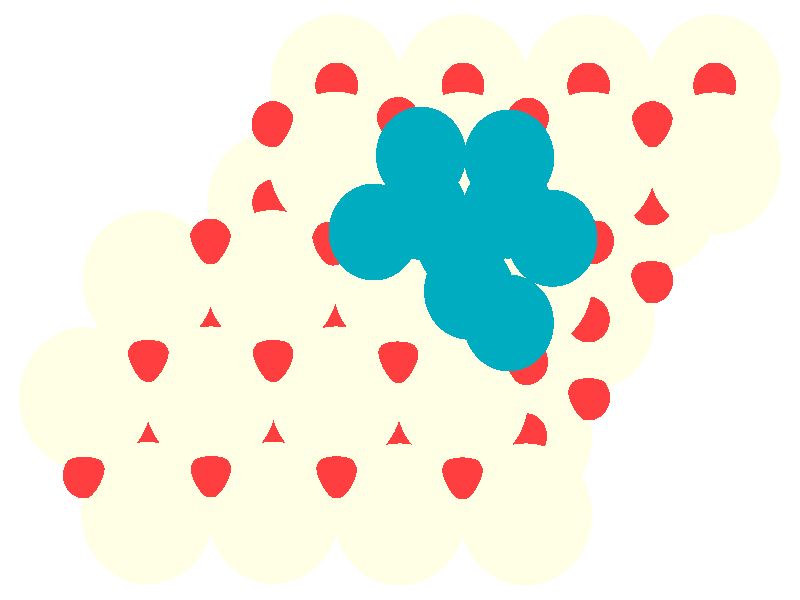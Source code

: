 #include "colors.inc"
#include "finish.inc"

global_settings {assumed_gamma 1 max_trace_level 6}
background {color White}
camera {orthographic
  right -24.64*x up 17.23*y
  direction 1.00*z
  location <0,0,50.00> look_at <0,0,0>}
light_source {<  2.00,   3.00,  40.00> color White
  area_light <0.70, 0, 0>, <0, 0.70, 0>, 3, 3
  adaptive 1 jitter}

#declare simple = finish {phong 0.7}
#declare pale = finish {ambient .5 diffuse .85 roughness .001 specular 0.200 }
#declare intermediate = finish {ambient 0.3 diffuse 0.6 specular 0.10 roughness 0.04 }
#declare vmd = finish {ambient .0 diffuse .65 phong 0.1 phong_size 40. specular 0.500 }
#declare jmol = finish {ambient .2 diffuse .6 specular 1 roughness .001 metallic}
#declare ase2 = finish {ambient 0.05 brilliance 3 diffuse 0.6 metallic specular 0.70 roughness 0.04 reflection 0.15}
#declare ase3 = finish {ambient .15 brilliance 2 diffuse .6 metallic specular 1. roughness .001 reflection .0}
#declare glass = finish {ambient .05 diffuse .3 specular 1. roughness .001}
#declare glass2 = finish {ambient .0 diffuse .3 specular 1. reflection .25 roughness .001}
#declare Rcell = 0.020;
#declare Rbond = 0.100;

#macro atom(LOC, R, COL, TRANS, FIN)
  sphere{LOC, R texture{pigment{color COL transmit TRANS} finish{FIN}}}
#end
#macro constrain(LOC, R, COL, TRANS FIN)
union{torus{R, Rcell rotate 45*z texture{pigment{color COL transmit TRANS} finish{FIN}}}
      torus{R, Rcell rotate -45*z texture{pigment{color COL transmit TRANS} finish{FIN}}}
      translate LOC}
#end

atom(< -1.95,   6.16,  -7.81>, 2.04, rgb <1.00, 1.00, 0.78>, 0.0, ase3) // #0 
atom(<  3.87,  -3.92,  -7.81>, 2.04, rgb <1.00, 1.00, 0.78>, 0.0, ase3) // #1 
atom(< -5.83,  -0.56,  -7.81>, 2.04, rgb <1.00, 1.00, 0.78>, 0.0, ase3) // #2 
atom(<  5.81,  -0.56,  -7.81>, 2.04, rgb <1.00, 1.00, 0.78>, 0.0, ase3) // #3 
atom(<  1.93,   6.16,  -7.81>, 2.04, rgb <1.00, 1.00, 0.78>, 0.0, ase3) // #4 
atom(<  7.75,   2.80,  -7.81>, 2.04, rgb <1.00, 1.00, 0.78>, 0.0, ase3) // #5 
atom(< -1.95,  -0.56,  -7.81>, 2.04, rgb <1.00, 1.00, 0.78>, 0.0, ase3) // #6 
atom(<  9.69,   6.16,  -7.81>, 2.04, rgb <1.00, 1.00, 0.78>, 0.0, ase3) // #7 
atom(<  5.81,   6.16,  -7.81>, 2.04, rgb <1.00, 1.00, 0.78>, 0.0, ase3) // #8 
atom(< -0.01,  -3.92,  -7.81>, 2.04, rgb <1.00, 1.00, 0.78>, 0.0, ase3) // #9 
atom(<  1.93,  -0.56,  -7.81>, 2.04, rgb <1.00, 1.00, 0.78>, 0.0, ase3) // #10 
atom(< -0.01,   2.80,  -7.81>, 2.04, rgb <1.00, 1.00, 0.78>, 0.0, ase3) // #11 
atom(< -7.78,  -3.92,  -7.81>, 2.04, rgb <1.00, 1.00, 0.78>, 0.0, ase3) // #12 
atom(<  3.87,   2.80,  -7.81>, 2.04, rgb <1.00, 1.00, 0.78>, 0.0, ase3) // #13 
atom(< -3.89,   2.80,  -7.81>, 2.04, rgb <1.00, 1.00, 0.78>, 0.0, ase3) // #14 
atom(< -3.89,  -3.92,  -7.81>, 2.04, rgb <1.00, 1.00, 0.78>, 0.0, ase3) // #15 
atom(< -3.89,  -6.11,  -4.70>, 2.04, rgb <1.00, 1.00, 0.78>, 0.0, ase3) // #16 
atom(<  3.89,   0.55,  -4.74>, 2.04, rgb <1.00, 1.00, 0.78>, 0.0, ase3) // #17 
atom(< -1.96,  -2.80,  -4.71>, 2.04, rgb <1.00, 1.00, 0.78>, 0.0, ase3) // #18 
atom(< -0.01,  -6.16,  -4.72>, 2.04, rgb <1.00, 1.00, 0.78>, 0.0, ase3) // #19 
atom(< -0.04,   0.49,  -4.72>, 2.04, rgb <1.00, 1.00, 0.78>, 0.0, ase3) // #20 
atom(<  1.91,  -2.83,  -4.70>, 2.04, rgb <1.00, 1.00, 0.78>, 0.0, ase3) // #21 
atom(<  1.92,   3.93,  -4.76>, 2.04, rgb <1.00, 1.00, 0.78>, 0.0, ase3) // #22 
atom(< -7.74,   0.54,  -4.70>, 2.04, rgb <1.00, 1.00, 0.78>, 0.0, ase3) // #23 
atom(< -7.78,  -6.12,  -4.70>, 2.04, rgb <1.00, 1.00, 0.78>, 0.0, ase3) // #24 
atom(<  9.69,   3.92,  -4.72>, 2.04, rgb <1.00, 1.00, 0.78>, 0.0, ase3) // #25 
atom(< -5.83,  -2.80,  -4.70>, 2.04, rgb <1.00, 1.00, 0.78>, 0.0, ase3) // #26 
atom(< -9.69,  -2.82,  -4.69>, 2.04, rgb <1.00, 1.00, 0.78>, 0.0, ase3) // #27 
atom(< -3.93,   0.54,  -4.70>, 2.04, rgb <1.00, 1.00, 0.78>, 0.0, ase3) // #28 
atom(<  5.85,   3.94,  -4.70>, 2.04, rgb <1.00, 1.00, 0.78>, 0.0, ase3) // #29 
atom(< -1.99,   3.94,  -4.69>, 2.04, rgb <1.00, 1.00, 0.78>, 0.0, ase3) // #30 
atom(<  3.87,  -6.16,  -4.72>, 2.04, rgb <1.00, 1.00, 0.78>, 0.0, ase3) // #31 
atom(< -1.95,   1.68,  -8.60>, 0.66, rgb <1.00, 0.05, 0.05>, 0.0, ase3) // #32 
atom(< -7.78,  -1.68,  -8.60>, 0.66, rgb <1.00, 0.05, 0.05>, 0.0, ase3) // #33 
atom(< -0.01,   5.04,  -8.60>, 0.66, rgb <1.00, 0.05, 0.05>, 0.0, ase3) // #34 
atom(< -9.72,  -5.04,  -8.60>, 0.66, rgb <1.00, 0.05, 0.05>, 0.0, ase3) // #35 
atom(<  3.87,  -1.68,  -8.60>, 0.66, rgb <1.00, 0.05, 0.05>, 0.0, ase3) // #36 
atom(< -3.89,   5.04,  -8.60>, 0.66, rgb <1.00, 0.05, 0.05>, 0.0, ase3) // #37 
atom(<  1.93,   1.68,  -8.60>, 0.66, rgb <1.00, 0.05, 0.05>, 0.0, ase3) // #38 
atom(< -5.83,   1.68,  -8.60>, 0.66, rgb <1.00, 0.05, 0.05>, 0.0, ase3) // #39 
atom(< -5.83,  -5.04,  -8.60>, 0.66, rgb <1.00, 0.05, 0.05>, 0.0, ase3) // #40 
atom(<  7.75,   5.04,  -8.60>, 0.66, rgb <1.00, 0.05, 0.05>, 0.0, ase3) // #41 
atom(< -0.01,  -1.68,  -8.60>, 0.66, rgb <1.00, 0.05, 0.05>, 0.0, ase3) // #42 
atom(< -1.95,  -5.04,  -8.60>, 0.66, rgb <1.00, 0.05, 0.05>, 0.0, ase3) // #43 
atom(< -3.89,  -1.68,  -8.60>, 0.66, rgb <1.00, 0.05, 0.05>, 0.0, ase3) // #44 
atom(<  3.87,   5.04,  -8.60>, 0.66, rgb <1.00, 0.05, 0.05>, 0.0, ase3) // #45 
atom(<  5.81,   1.68,  -8.60>, 0.66, rgb <1.00, 0.05, 0.05>, 0.0, ase3) // #46 
atom(<  1.93,  -5.04,  -8.60>, 0.66, rgb <1.00, 0.05, 0.05>, 0.0, ase3) // #47 
atom(< -3.89,  -6.16,  -7.02>, 0.66, rgb <1.00, 0.05, 0.05>, 0.0, ase3) // #48 
atom(< -1.95,  -2.80,  -7.02>, 0.66, rgb <1.00, 0.05, 0.05>, 0.0, ase3) // #49 
atom(< -0.01,  -6.16,  -7.02>, 0.66, rgb <1.00, 0.05, 0.05>, 0.0, ase3) // #50 
atom(< -3.89,   0.56,  -7.02>, 0.66, rgb <1.00, 0.05, 0.05>, 0.0, ase3) // #51 
atom(< -0.01,   0.56,  -7.02>, 0.66, rgb <1.00, 0.05, 0.05>, 0.0, ase3) // #52 
atom(<  7.75,   0.56,  -7.02>, 0.66, rgb <1.00, 0.05, 0.05>, 0.0, ase3) // #53 
atom(<  1.93,  -2.80,  -7.02>, 0.66, rgb <1.00, 0.05, 0.05>, 0.0, ase3) // #54 
atom(< -5.83,  -2.80,  -7.02>, 0.66, rgb <1.00, 0.05, 0.05>, 0.0, ase3) // #55 
atom(<  5.81,  -2.80,  -7.02>, 0.66, rgb <1.00, 0.05, 0.05>, 0.0, ase3) // #56 
atom(< -7.78,  -6.16,  -7.02>, 0.66, rgb <1.00, 0.05, 0.05>, 0.0, ase3) // #57 
atom(<  3.87,   0.56,  -7.02>, 0.66, rgb <1.00, 0.05, 0.05>, 0.0, ase3) // #58 
atom(<  3.87,  -6.16,  -7.02>, 0.66, rgb <1.00, 0.05, 0.05>, 0.0, ase3) // #59 
atom(<  9.69,   3.92,  -7.02>, 0.66, rgb <1.00, 0.05, 0.05>, 0.0, ase3) // #60 
atom(<  5.81,   3.92,  -7.02>, 0.66, rgb <1.00, 0.05, 0.05>, 0.0, ase3) // #61 
atom(< -1.95,   3.92,  -7.02>, 0.66, rgb <1.00, 0.05, 0.05>, 0.0, ase3) // #62 
atom(<  1.93,   3.92,  -7.02>, 0.66, rgb <1.00, 0.05, 0.05>, 0.0, ase3) // #63 
atom(< -0.01,  -3.94,  -5.52>, 0.66, rgb <1.00, 0.05, 0.05>, 0.0, ase3) // #64 
atom(< -3.89,   2.80,  -5.51>, 0.66, rgb <1.00, 0.05, 0.05>, 0.0, ase3) // #65 
atom(<  9.69,   6.16,  -5.52>, 0.66, rgb <1.00, 0.05, 0.05>, 0.0, ase3) // #66 
atom(<  5.81,   6.16,  -5.51>, 0.66, rgb <1.00, 0.05, 0.05>, 0.0, ase3) // #67 
atom(<  7.75,   2.80,  -5.51>, 0.66, rgb <1.00, 0.05, 0.05>, 0.0, ase3) // #68 
atom(<  1.96,  -0.64,  -5.51>, 0.66, rgb <1.00, 0.05, 0.05>, 0.0, ase3) // #69 
atom(< -1.95,   6.16,  -5.51>, 0.66, rgb <1.00, 0.05, 0.05>, 0.0, ase3) // #70 
atom(< -5.84,  -0.56,  -5.51>, 0.66, rgb <1.00, 0.05, 0.05>, 0.0, ase3) // #71 
atom(< -1.97,  -0.55,  -5.51>, 0.66, rgb <1.00, 0.05, 0.05>, 0.0, ase3) // #72 
atom(< -0.09,   2.86,  -5.50>, 0.66, rgb <1.00, 0.05, 0.05>, 0.0, ase3) // #73 
atom(<  5.80,  -0.56,  -5.49>, 0.66, rgb <1.00, 0.05, 0.05>, 0.0, ase3) // #74 
atom(< -3.89,  -3.92,  -5.52>, 0.66, rgb <1.00, 0.05, 0.05>, 0.0, ase3) // #75 
atom(<  3.94,   2.84,  -5.50>, 0.66, rgb <1.00, 0.05, 0.05>, 0.0, ase3) // #76 
atom(<  1.94,   6.16,  -5.50>, 0.66, rgb <1.00, 0.05, 0.05>, 0.0, ase3) // #77 
atom(< -7.78,  -3.92,  -5.51>, 0.66, rgb <1.00, 0.05, 0.05>, 0.0, ase3) // #78 
atom(<  3.87,  -3.91,  -5.51>, 0.66, rgb <1.00, 0.05, 0.05>, 0.0, ase3) // #79 
atom(< -0.06,   5.17,  -3.82>, 0.66, rgb <1.00, 0.05, 0.05>, 0.0, ase3) // #80 
atom(<  7.77,   5.05,  -3.94>, 0.66, rgb <1.00, 0.05, 0.05>, 0.0, ase3) // #81 
atom(<  3.94,   5.15,  -3.80>, 0.66, rgb <1.00, 0.05, 0.05>, 0.0, ase3) // #82 
atom(< -9.72,  -5.03,  -3.94>, 0.66, rgb <1.00, 0.05, 0.05>, 0.0, ase3) // #83 
atom(< -2.07,   1.65,  -3.81>, 0.66, rgb <1.00, 0.05, 0.05>, 0.0, ase3) // #84 
atom(< -3.91,  -1.69,  -3.93>, 0.66, rgb <1.00, 0.05, 0.05>, 0.0, ase3) // #85 
atom(< -5.82,  -5.01,  -3.94>, 0.66, rgb <1.00, 0.05, 0.05>, 0.0, ase3) // #86 
atom(< -7.75,  -1.69,  -3.93>, 0.66, rgb <1.00, 0.05, 0.05>, 0.0, ase3) // #87 
atom(<  1.90,   1.66,  -4.30>, 0.66, rgb <1.00, 0.05, 0.05>, 0.0, ase3) // #88 
atom(< -0.06,  -1.72,  -3.96>, 0.66, rgb <1.00, 0.05, 0.05>, 0.0, ase3) // #89 
atom(< -1.96,  -5.03,  -3.94>, 0.66, rgb <1.00, 0.05, 0.05>, 0.0, ase3) // #90 
atom(< -5.84,   1.68,  -3.93>, 0.66, rgb <1.00, 0.05, 0.05>, 0.0, ase3) // #91 
atom(<  5.93,   1.69,  -3.80>, 0.66, rgb <1.00, 0.05, 0.05>, 0.0, ase3) // #92 
atom(<  3.90,  -1.78,  -3.79>, 0.66, rgb <1.00, 0.05, 0.05>, 0.0, ase3) // #93 
atom(<  1.92,  -5.06,  -3.94>, 0.66, rgb <1.00, 0.05, 0.05>, 0.0, ase3) // #94 
atom(< -3.91,   5.05,  -3.94>, 0.66, rgb <1.00, 0.05, 0.05>, 0.0, ase3) // #95 
atom(<  3.35,  -0.66,  -2.12>, 1.39, rgb <0.00, 0.41, 0.52>, 0.0, ase3) // #96 
atom(<  3.32,   2.58,  -0.02>, 1.39, rgb <0.00, 0.41, 0.52>, 0.0, ase3) // #97 
atom(<  1.91,   1.64,  -2.24>, 1.39, rgb <0.00, 0.41, 0.52>, 0.0, ase3) // #98 
atom(<  0.68,   2.54,  -0.04>, 1.39, rgb <0.00, 0.41, 0.52>, 0.0, ase3) // #99 
atom(<  4.69,   1.77,  -2.12>, 1.39, rgb <0.00, 0.41, 0.52>, 0.0, ase3) // #100 
atom(< -0.81,   1.95,  -2.17>, 1.39, rgb <0.00, 0.41, 0.52>, 0.0, ase3) // #101 
atom(<  3.36,   4.08,  -2.13>, 1.39, rgb <0.00, 0.41, 0.52>, 0.0, ase3) // #102 
atom(<  0.65,   4.16,  -2.12>, 1.39, rgb <0.00, 0.41, 0.52>, 0.0, ase3) // #103 
atom(<  2.13,   0.25,   0.00>, 1.39, rgb <0.00, 0.41, 0.52>, 0.0, ase3) // #104 
